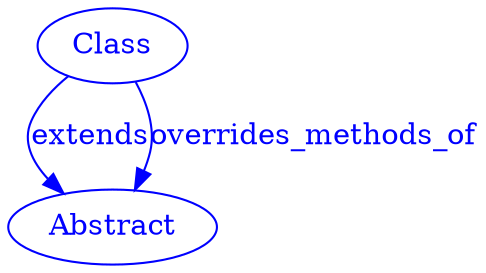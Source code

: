 digraph SubdueGraph {
  2 [label="Class",color=blue,fontcolor=blue];
  4 [label="Abstract",color=blue,fontcolor=blue];
  2 -> 4 [label="extends",color=blue,fontcolor=blue];
  2 -> 4 [label="overrides_methods_of",color=blue,fontcolor=blue];
}
